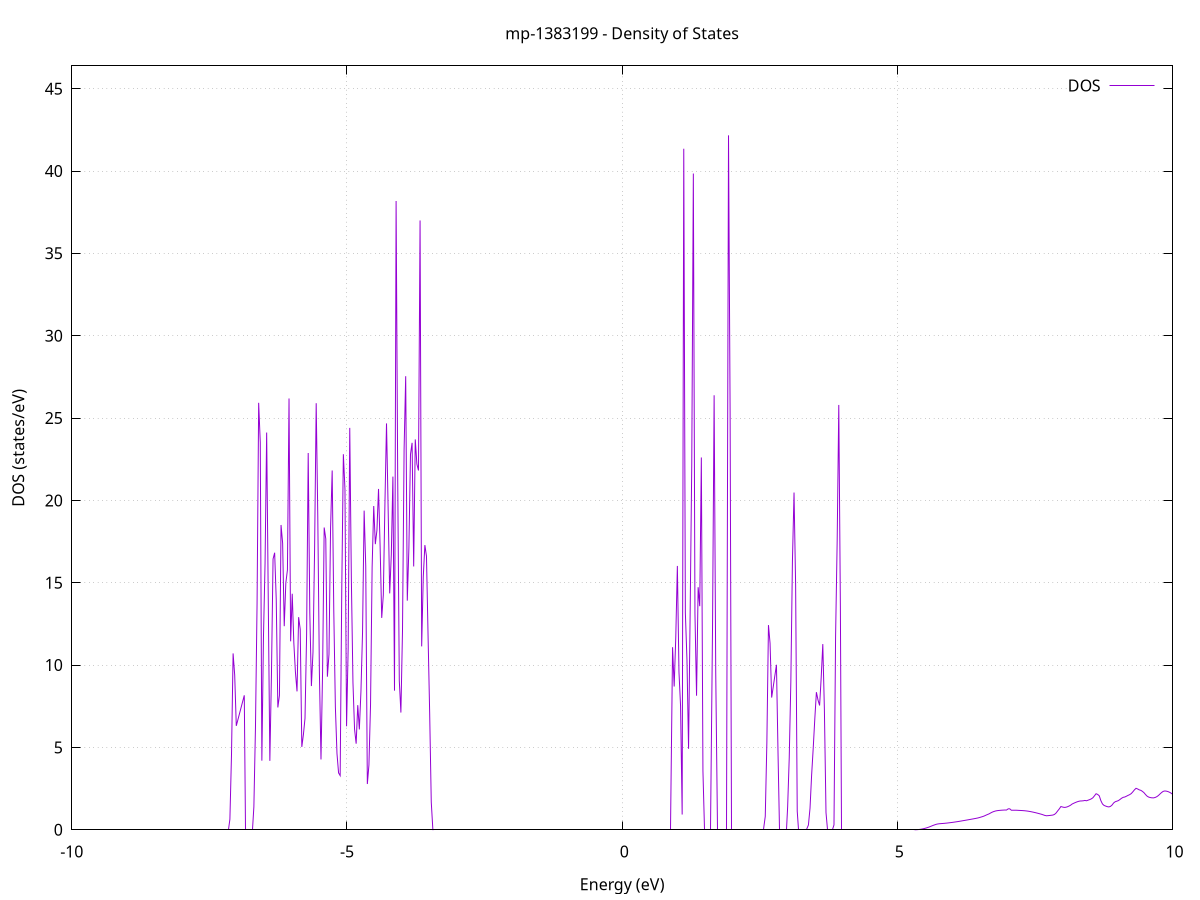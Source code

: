 set title 'mp-1383199 - Density of States'
set xlabel 'Energy (eV)'
set ylabel 'DOS (states/eV)'
set grid
set xrange [-10:10]
set yrange [0:46.384]
set xzeroaxis lt -1
set terminal png size 800,600
set output 'mp-1383199_dos_gnuplot.png'
plot '-' using 1:2 with lines title 'DOS'
-38.081600 0.000000
-38.052500 0.000000
-38.023500 0.000000
-37.994500 0.000000
-37.965400 0.000000
-37.936400 0.000000
-37.907300 0.000000
-37.878300 0.000000
-37.849300 0.000000
-37.820200 0.000000
-37.791200 0.000000
-37.762100 0.000000
-37.733100 0.000000
-37.704100 0.000000
-37.675000 0.000000
-37.646000 0.000000
-37.617000 0.000000
-37.587900 0.000000
-37.558900 0.000000
-37.529800 0.000000
-37.500800 0.000000
-37.471800 0.000000
-37.442700 0.000000
-37.413700 0.000000
-37.384700 0.000000
-37.355600 0.000000
-37.326600 0.000000
-37.297500 0.000000
-37.268500 0.000000
-37.239500 0.000000
-37.210400 0.000000
-37.181400 0.000000
-37.152400 0.000000
-37.123300 0.000000
-37.094300 0.000000
-37.065200 0.000000
-37.036200 0.000000
-37.007200 0.000000
-36.978100 0.000000
-36.949100 0.000000
-36.920000 0.000000
-36.891000 0.000000
-36.862000 0.000000
-36.832900 0.000000
-36.803900 0.000000
-36.774900 0.000000
-36.745800 0.000000
-36.716800 0.000000
-36.687700 0.000000
-36.658700 0.000000
-36.629700 0.000000
-36.600600 0.000000
-36.571600 0.000000
-36.542600 0.000000
-36.513500 0.000000
-36.484500 0.000000
-36.455400 0.000000
-36.426400 0.000000
-36.397400 0.000000
-36.368300 0.000000
-36.339300 0.000000
-36.310300 0.000000
-36.281200 0.000000
-36.252200 0.000000
-36.223100 0.000000
-36.194100 0.000000
-36.165100 0.000000
-36.136000 0.000000
-36.107000 0.000000
-36.078000 0.000000
-36.048900 0.000000
-36.019900 0.000000
-35.990800 0.000000
-35.961800 0.000000
-35.932800 0.000000
-35.903700 0.000000
-35.874700 0.000000
-35.845600 0.000000
-35.816600 0.000000
-35.787600 0.000000
-35.758500 0.000000
-35.729500 0.000000
-35.700500 0.000000
-35.671400 0.000000
-35.642400 0.000000
-35.613300 0.000000
-35.584300 0.000000
-35.555300 0.000000
-35.526200 0.000000
-35.497200 0.000000
-35.468200 0.000000
-35.439100 257.489600
-35.410100 0.000000
-35.381000 0.000000
-35.352000 17.850600
-35.323000 72.014300
-35.293900 0.000000
-35.264900 31.323200
-35.235900 0.000000
-35.206800 0.000000
-35.177800 0.000000
-35.148700 0.000000
-35.119700 0.000000
-35.090700 0.000000
-35.061600 0.000000
-35.032600 0.000000
-35.003500 0.000000
-34.974500 0.000000
-34.945500 0.000000
-34.916400 0.000000
-34.887400 0.000000
-34.858400 0.000000
-34.829300 0.000000
-34.800300 0.000000
-34.771200 0.000000
-34.742200 0.000000
-34.713200 0.000000
-34.684100 0.000000
-34.655100 0.000000
-34.626100 0.000000
-34.597000 0.000000
-34.568000 0.000000
-34.538900 0.000000
-34.509900 0.000000
-34.480900 0.000000
-34.451800 0.000000
-34.422800 0.000000
-34.393800 0.000000
-34.364700 0.000000
-34.335700 0.000000
-34.306600 0.000000
-34.277600 0.000000
-34.248600 0.000000
-34.219500 0.000000
-34.190500 0.000000
-34.161400 0.000000
-34.132400 0.000000
-34.103400 0.000000
-34.074300 0.000000
-34.045300 0.000000
-34.016300 0.000000
-33.987200 0.000000
-33.958200 0.000000
-33.929100 0.000000
-33.900100 0.000000
-33.871100 0.000000
-33.842000 0.000000
-33.813000 0.000000
-33.784000 0.000000
-33.754900 0.000000
-33.725900 0.000000
-33.696800 0.000000
-33.667800 0.000000
-33.638800 0.000000
-33.609700 0.000000
-33.580700 0.000000
-33.551700 0.000000
-33.522600 0.000000
-33.493600 0.000000
-33.464500 0.000000
-33.435500 0.000000
-33.406500 0.000000
-33.377400 0.000000
-33.348400 0.000000
-33.319400 0.000000
-33.290300 0.000000
-33.261300 0.000000
-33.232200 0.000000
-33.203200 0.000000
-33.174200 0.000000
-33.145100 0.000000
-33.116100 0.000000
-33.087000 0.000000
-33.058000 0.000000
-33.029000 0.000000
-32.999900 0.000000
-32.970900 0.000000
-32.941900 0.000000
-32.912800 0.000000
-32.883800 0.000000
-32.854700 0.000000
-32.825700 0.000000
-32.796700 0.000000
-32.767600 0.000000
-32.738600 0.000000
-32.709600 0.000000
-32.680500 0.000000
-32.651500 0.000000
-32.622400 0.000000
-32.593400 0.000000
-32.564400 0.000000
-32.535300 0.000000
-32.506300 0.000000
-32.477300 0.000000
-32.448200 0.000000
-32.419200 0.000000
-32.390100 0.000000
-32.361100 0.000000
-32.332100 0.000000
-32.303000 0.000000
-32.274000 0.000000
-32.244900 0.000000
-32.215900 0.000000
-32.186900 0.000000
-32.157800 0.000000
-32.128800 0.000000
-32.099800 0.000000
-32.070700 0.000000
-32.041700 0.000000
-32.012600 0.000000
-31.983600 0.000000
-31.954600 0.000000
-31.925500 0.000000
-31.896500 0.000000
-31.867500 0.000000
-31.838400 0.000000
-31.809400 0.000000
-31.780300 0.000000
-31.751300 0.000000
-31.722300 0.000000
-31.693200 0.000000
-31.664200 0.000000
-31.635200 0.000000
-31.606100 0.000000
-31.577100 0.000000
-31.548000 0.000000
-31.519000 0.000000
-31.490000 0.000000
-31.460900 0.000000
-31.431900 0.000000
-31.402800 0.000000
-31.373800 0.000000
-31.344800 0.000000
-31.315700 0.000000
-31.286700 0.000000
-31.257700 0.000000
-31.228600 0.000000
-31.199600 0.000000
-31.170500 0.000000
-31.141500 0.000000
-31.112500 0.000000
-31.083400 0.000000
-31.054400 0.000000
-31.025400 0.000000
-30.996300 0.000000
-30.967300 0.000000
-30.938200 0.000000
-30.909200 0.000000
-30.880200 0.000000
-30.851100 0.000000
-30.822100 0.000000
-30.793100 0.000000
-30.764000 0.000000
-30.735000 0.000000
-30.705900 0.000000
-30.676900 0.000000
-30.647900 0.000000
-30.618800 0.000000
-30.589800 0.000000
-30.560800 0.000000
-30.531700 0.000000
-30.502700 0.000000
-30.473600 0.000000
-30.444600 0.000000
-30.415600 0.000000
-30.386500 0.000000
-30.357500 0.000000
-30.328400 0.000000
-30.299400 0.000000
-30.270400 0.000000
-30.241300 0.000000
-30.212300 0.000000
-30.183300 0.000000
-30.154200 0.000000
-30.125200 0.000000
-30.096100 0.000000
-30.067100 0.000000
-30.038100 0.000000
-30.009000 0.000000
-29.980000 0.000000
-29.951000 0.000000
-29.921900 0.000000
-29.892900 0.000000
-29.863800 0.000000
-29.834800 0.000000
-29.805800 0.000000
-29.776700 0.000000
-29.747700 0.000000
-29.718700 0.000000
-29.689600 0.000000
-29.660600 0.000000
-29.631500 0.000000
-29.602500 0.000000
-29.573500 0.000000
-29.544400 0.000000
-29.515400 0.000000
-29.486300 0.000000
-29.457300 0.000000
-29.428300 0.000000
-29.399200 0.000000
-29.370200 0.000000
-29.341200 0.000000
-29.312100 0.000000
-29.283100 0.000000
-29.254000 0.000000
-29.225000 0.000000
-29.196000 0.000000
-29.166900 0.000000
-29.137900 0.000000
-29.108900 0.000000
-29.079800 0.000000
-29.050800 0.000000
-29.021700 0.000000
-28.992700 0.000000
-28.963700 0.000000
-28.934600 0.000000
-28.905600 0.000000
-28.876600 0.000000
-28.847500 0.000000
-28.818500 0.000000
-28.789400 0.000000
-28.760400 0.000000
-28.731400 0.000000
-28.702300 0.000000
-28.673300 0.000000
-28.644200 0.000000
-28.615200 0.000000
-28.586200 0.000000
-28.557100 0.000000
-28.528100 0.000000
-28.499100 0.000000
-28.470000 0.000000
-28.441000 0.000000
-28.411900 0.000000
-28.382900 0.000000
-28.353900 0.000000
-28.324800 0.000000
-28.295800 0.000000
-28.266800 0.000000
-28.237700 0.000000
-28.208700 0.000000
-28.179600 0.000000
-28.150600 0.000000
-28.121600 0.000000
-28.092500 0.000000
-28.063500 0.000000
-28.034500 0.000000
-28.005400 0.000000
-27.976400 0.000000
-27.947300 0.000000
-27.918300 0.000000
-27.889300 0.000000
-27.860200 0.000000
-27.831200 0.000000
-27.802200 0.000000
-27.773100 0.000000
-27.744100 0.000000
-27.715000 0.000000
-27.686000 0.000000
-27.657000 0.000000
-27.627900 0.000000
-27.598900 0.000000
-27.569800 0.000000
-27.540800 0.000000
-27.511800 0.000000
-27.482700 0.000000
-27.453700 0.000000
-27.424700 0.000000
-27.395600 0.000000
-27.366600 0.000000
-27.337500 0.000000
-27.308500 0.000000
-27.279500 0.000000
-27.250400 0.000000
-27.221400 0.000000
-27.192400 0.000000
-27.163300 0.000000
-27.134300 0.000000
-27.105200 0.000000
-27.076200 0.000000
-27.047200 0.000000
-27.018100 0.000000
-26.989100 0.000000
-26.960100 0.000000
-26.931000 0.000000
-26.902000 0.000000
-26.872900 0.000000
-26.843900 0.000000
-26.814900 0.000000
-26.785800 0.000000
-26.756800 0.000000
-26.727700 0.000000
-26.698700 0.000000
-26.669700 0.000000
-26.640600 0.000000
-26.611600 0.000000
-26.582600 0.000000
-26.553500 0.000000
-26.524500 0.000000
-26.495400 0.000000
-26.466400 0.000000
-26.437400 0.000000
-26.408300 0.000000
-26.379300 0.000000
-26.350300 0.000000
-26.321200 0.000000
-26.292200 0.000000
-26.263100 0.000000
-26.234100 0.000000
-26.205100 0.000000
-26.176000 0.000000
-26.147000 0.000000
-26.118000 0.000000
-26.088900 0.000000
-26.059900 0.000000
-26.030800 0.000000
-26.001800 0.000000
-25.972800 0.000000
-25.943700 0.000000
-25.914700 0.000000
-25.885600 0.000000
-25.856600 0.000000
-25.827600 0.000000
-25.798500 0.000000
-25.769500 0.000000
-25.740500 0.000000
-25.711400 0.000000
-25.682400 0.000000
-25.653300 0.000000
-25.624300 0.000000
-25.595300 0.000000
-25.566200 0.000000
-25.537200 0.000000
-25.508200 0.000000
-25.479100 0.000000
-25.450100 0.000000
-25.421000 0.000000
-25.392000 0.000000
-25.363000 0.000000
-25.333900 0.000000
-25.304900 0.000000
-25.275900 0.000000
-25.246800 0.000000
-25.217800 0.000000
-25.188700 0.000000
-25.159700 0.000000
-25.130700 0.000000
-25.101600 0.000000
-25.072600 0.000000
-25.043600 0.000000
-25.014500 0.000000
-24.985500 0.000000
-24.956400 0.000000
-24.927400 0.000000
-24.898400 0.000000
-24.869300 0.000000
-24.840300 0.000000
-24.811200 0.000000
-24.782200 0.000000
-24.753200 0.000000
-24.724100 0.000000
-24.695100 0.000000
-24.666100 0.000000
-24.637000 0.000000
-24.608000 0.000000
-24.578900 0.000000
-24.549900 0.000000
-24.520900 0.000000
-24.491800 0.000000
-24.462800 0.000000
-24.433800 0.000000
-24.404700 0.000000
-24.375700 0.000000
-24.346600 0.000000
-24.317600 0.000000
-24.288600 0.000000
-24.259500 0.000000
-24.230500 0.000000
-24.201500 0.000000
-24.172400 0.000000
-24.143400 0.000000
-24.114300 0.000000
-24.085300 1.494000
-24.056300 6.192500
-24.027200 8.562900
-23.998200 8.444600
-23.969100 15.550000
-23.940100 17.748400
-23.911100 11.645600
-23.882000 3.512000
-23.853000 0.000000
-23.824000 0.000000
-23.794900 0.052200
-23.765900 7.291300
-23.736800 10.562600
-23.707800 15.712600
-23.678800 14.101800
-23.649700 11.039400
-23.620700 11.385000
-23.591700 0.000000
-23.562600 0.000000
-23.533600 0.000000
-23.504500 8.602400
-23.475500 35.213200
-23.446500 0.033600
-23.417400 0.000000
-23.388400 72.407300
-23.359400 0.000000
-23.330300 0.000000
-23.301300 0.000000
-23.272200 0.000000
-23.243200 0.000000
-23.214200 0.000000
-23.185100 23.927200
-23.156100 23.055500
-23.127000 19.198200
-23.098000 3.127600
-23.069000 15.091400
-23.039900 38.363700
-23.010900 14.057700
-22.981900 4.998400
-22.952800 17.502400
-22.923800 27.303600
-22.894700 19.038800
-22.865700 0.000000
-22.836700 5.577400
-22.807600 39.693500
-22.778600 35.548200
-22.749600 0.000000
-22.720500 0.000000
-22.691500 0.000000
-22.662400 0.000000
-22.633400 0.000000
-22.604400 0.000000
-22.575300 0.000000
-22.546300 0.000000
-22.517300 0.000000
-22.488200 0.000000
-22.459200 0.000000
-22.430100 0.000000
-22.401100 0.000000
-22.372100 0.000000
-22.343000 0.000000
-22.314000 0.000000
-22.285000 0.000000
-22.255900 0.000000
-22.226900 0.000000
-22.197800 0.000000
-22.168800 0.000000
-22.139800 0.000000
-22.110700 0.000000
-22.081700 0.000000
-22.052600 0.000000
-22.023600 0.000000
-21.994600 0.000000
-21.965500 0.000000
-21.936500 0.000000
-21.907500 0.000000
-21.878400 0.000000
-21.849400 0.000000
-21.820300 0.000000
-21.791300 0.000000
-21.762300 0.000000
-21.733200 0.000000
-21.704200 0.000000
-21.675200 0.000000
-21.646100 0.000000
-21.617100 0.000000
-21.588000 0.000000
-21.559000 0.000000
-21.530000 0.000000
-21.500900 0.000000
-21.471900 0.000000
-21.442900 0.000000
-21.413800 0.000000
-21.384800 0.000000
-21.355700 0.000000
-21.326700 0.000000
-21.297700 0.000000
-21.268600 0.000000
-21.239600 0.000000
-21.210500 0.000000
-21.181500 0.000000
-21.152500 0.000000
-21.123400 0.000000
-21.094400 0.000000
-21.065400 0.000000
-21.036300 0.000000
-21.007300 0.000000
-20.978200 0.000000
-20.949200 0.000000
-20.920200 0.000000
-20.891100 0.000000
-20.862100 0.000000
-20.833100 0.000000
-20.804000 0.000000
-20.775000 0.000000
-20.745900 0.000000
-20.716900 0.000000
-20.687900 0.000000
-20.658800 0.000000
-20.629800 0.000000
-20.600800 0.000000
-20.571700 0.000000
-20.542700 0.000000
-20.513600 0.000000
-20.484600 0.000000
-20.455600 0.000000
-20.426500 0.000000
-20.397500 0.000000
-20.368400 0.000000
-20.339400 0.000000
-20.310400 0.000000
-20.281300 0.000000
-20.252300 0.000000
-20.223300 0.000000
-20.194200 0.000000
-20.165200 0.000000
-20.136100 0.000000
-20.107100 0.000000
-20.078100 0.000000
-20.049000 0.000000
-20.020000 0.000000
-19.991000 0.000000
-19.961900 0.000000
-19.932900 0.000000
-19.903800 0.000000
-19.874800 0.000000
-19.845800 0.000000
-19.816700 0.000000
-19.787700 0.000000
-19.758700 0.000000
-19.729600 0.000000
-19.700600 0.000000
-19.671500 0.000000
-19.642500 0.000000
-19.613500 0.000000
-19.584400 0.000000
-19.555400 0.000000
-19.526400 0.000000
-19.497300 0.000000
-19.468300 0.000000
-19.439200 0.000000
-19.410200 0.000000
-19.381200 0.000000
-19.352100 0.000000
-19.323100 0.000000
-19.294000 0.000000
-19.265000 0.000000
-19.236000 0.000000
-19.206900 0.000000
-19.177900 0.000000
-19.148900 0.000000
-19.119800 0.000000
-19.090800 0.000000
-19.061700 0.000000
-19.032700 0.000000
-19.003700 0.000000
-18.974600 0.000000
-18.945600 0.000000
-18.916600 0.000000
-18.887500 0.000000
-18.858500 0.000000
-18.829400 0.000000
-18.800400 0.000000
-18.771400 0.000000
-18.742300 0.000000
-18.713300 0.000000
-18.684300 0.000000
-18.655200 0.000000
-18.626200 0.000000
-18.597100 0.000000
-18.568100 0.000000
-18.539100 0.000000
-18.510000 0.000000
-18.481000 0.000000
-18.451900 0.000000
-18.422900 0.000000
-18.393900 0.000000
-18.364800 0.000000
-18.335800 0.000000
-18.306800 0.000000
-18.277700 0.000000
-18.248700 0.000000
-18.219600 0.000000
-18.190600 0.000000
-18.161600 0.000000
-18.132500 0.000000
-18.103500 0.000000
-18.074500 0.000000
-18.045400 0.000000
-18.016400 0.000000
-17.987300 0.000000
-17.958300 0.000000
-17.929300 0.000000
-17.900200 0.000000
-17.871200 0.000000
-17.842200 0.000000
-17.813100 0.000000
-17.784100 0.000000
-17.755000 0.000000
-17.726000 0.000000
-17.697000 0.000000
-17.667900 0.000000
-17.638900 0.000000
-17.609800 0.000000
-17.580800 0.000000
-17.551800 0.000000
-17.522700 0.000000
-17.493700 0.000000
-17.464700 0.000000
-17.435600 0.000000
-17.406600 0.000000
-17.377500 0.000000
-17.348500 0.000000
-17.319500 0.000000
-17.290400 0.000000
-17.261400 0.000000
-17.232400 0.000000
-17.203300 0.000000
-17.174300 0.000000
-17.145200 0.000000
-17.116200 0.000000
-17.087200 0.000000
-17.058100 0.000000
-17.029100 0.000000
-17.000100 0.000000
-16.971000 0.000000
-16.942000 0.000000
-16.912900 0.000000
-16.883900 0.000000
-16.854900 0.000000
-16.825800 0.000000
-16.796800 0.000000
-16.767800 0.000000
-16.738700 0.000000
-16.709700 0.000000
-16.680600 0.000000
-16.651600 0.000000
-16.622600 0.000000
-16.593500 0.000000
-16.564500 0.000000
-16.535400 0.000000
-16.506400 0.000000
-16.477400 0.000000
-16.448300 0.000000
-16.419300 0.000000
-16.390300 0.000000
-16.361200 0.000000
-16.332200 0.000000
-16.303100 0.000000
-16.274100 0.000000
-16.245100 0.000000
-16.216000 0.000000
-16.187000 0.000000
-16.158000 0.000000
-16.128900 0.000000
-16.099900 0.000000
-16.070800 0.000000
-16.041800 0.000000
-16.012800 0.000000
-15.983700 0.000000
-15.954700 0.000000
-15.925700 0.000000
-15.896600 0.000000
-15.867600 0.000000
-15.838500 0.000000
-15.809500 0.000000
-15.780500 0.000000
-15.751400 0.000000
-15.722400 0.000000
-15.693300 0.000000
-15.664300 0.000000
-15.635300 0.000000
-15.606200 0.000000
-15.577200 0.000000
-15.548200 0.000000
-15.519100 0.000000
-15.490100 0.000000
-15.461000 0.000000
-15.432000 0.000000
-15.403000 0.000000
-15.373900 0.000000
-15.344900 0.000000
-15.315900 0.000000
-15.286800 0.000000
-15.257800 0.000000
-15.228700 0.000000
-15.199700 0.000000
-15.170700 0.000000
-15.141600 0.000000
-15.112600 0.000000
-15.083600 0.000000
-15.054500 0.000000
-15.025500 0.000000
-14.996400 0.000000
-14.967400 0.000000
-14.938400 0.000000
-14.909300 0.000000
-14.880300 0.000000
-14.851200 0.000000
-14.822200 0.000000
-14.793200 0.000000
-14.764100 0.000000
-14.735100 0.000000
-14.706100 0.000000
-14.677000 0.000000
-14.648000 0.000000
-14.618900 0.000000
-14.589900 0.000000
-14.560900 0.000000
-14.531800 0.000000
-14.502800 0.000000
-14.473800 0.000000
-14.444700 0.000000
-14.415700 0.000000
-14.386600 0.000000
-14.357600 0.000000
-14.328600 0.000000
-14.299500 0.000000
-14.270500 0.000000
-14.241500 0.000000
-14.212400 0.000000
-14.183400 0.000000
-14.154300 0.000000
-14.125300 0.000000
-14.096300 0.000000
-14.067200 0.000000
-14.038200 0.000000
-14.009200 0.000000
-13.980100 0.000000
-13.951100 0.000000
-13.922000 0.000000
-13.893000 0.000000
-13.864000 0.000000
-13.834900 0.000000
-13.805900 0.000000
-13.776800 0.000000
-13.747800 0.000000
-13.718800 0.000000
-13.689700 0.000000
-13.660700 0.000000
-13.631700 0.000000
-13.602600 0.000000
-13.573600 0.000000
-13.544500 0.000000
-13.515500 0.000000
-13.486500 0.000000
-13.457400 0.000000
-13.428400 0.000000
-13.399400 0.000000
-13.370300 0.000000
-13.341300 0.000000
-13.312200 0.000000
-13.283200 0.000000
-13.254200 0.000000
-13.225100 0.000000
-13.196100 0.000000
-13.167100 0.000000
-13.138000 0.000000
-13.109000 0.000000
-13.079900 0.000000
-13.050900 0.000000
-13.021900 0.000000
-12.992800 0.000000
-12.963800 0.000000
-12.934700 0.000000
-12.905700 0.000000
-12.876700 0.000000
-12.847600 0.000000
-12.818600 0.000000
-12.789600 0.000000
-12.760500 0.000000
-12.731500 0.000000
-12.702400 0.000000
-12.673400 0.000000
-12.644400 0.000000
-12.615300 0.000000
-12.586300 0.000000
-12.557300 0.000000
-12.528200 0.000000
-12.499200 0.000000
-12.470100 0.000000
-12.441100 0.000000
-12.412100 0.000000
-12.383000 0.000000
-12.354000 0.000000
-12.325000 0.000000
-12.295900 0.000000
-12.266900 0.000000
-12.237800 0.000000
-12.208800 0.000000
-12.179800 0.000000
-12.150700 0.000000
-12.121700 0.000000
-12.092600 0.000000
-12.063600 0.000000
-12.034600 0.000000
-12.005500 0.000000
-11.976500 0.000000
-11.947500 0.000000
-11.918400 0.000000
-11.889400 0.000000
-11.860300 0.000000
-11.831300 0.000000
-11.802300 0.000000
-11.773200 0.000000
-11.744200 0.000000
-11.715200 0.000000
-11.686100 0.000000
-11.657100 0.000000
-11.628000 0.000000
-11.599000 0.000000
-11.570000 0.000000
-11.540900 0.000000
-11.511900 0.000000
-11.482900 0.000000
-11.453800 0.000000
-11.424800 0.000000
-11.395700 0.000000
-11.366700 0.000000
-11.337700 0.000000
-11.308600 0.000000
-11.279600 0.000000
-11.250600 0.000000
-11.221500 0.000000
-11.192500 0.000000
-11.163400 0.000000
-11.134400 0.000000
-11.105400 0.000000
-11.076300 0.000000
-11.047300 0.000000
-11.018200 0.000000
-10.989200 0.000000
-10.960200 0.000000
-10.931100 0.000000
-10.902100 0.000000
-10.873100 0.000000
-10.844000 0.000000
-10.815000 0.000000
-10.785900 0.000000
-10.756900 0.000000
-10.727900 0.000000
-10.698800 0.000000
-10.669800 0.000000
-10.640800 0.000000
-10.611700 0.000000
-10.582700 0.000000
-10.553600 0.000000
-10.524600 0.000000
-10.495600 0.000000
-10.466500 0.000000
-10.437500 0.000000
-10.408500 0.000000
-10.379400 0.000000
-10.350400 0.000000
-10.321300 0.000000
-10.292300 0.000000
-10.263300 0.000000
-10.234200 0.000000
-10.205200 0.000000
-10.176100 0.000000
-10.147100 0.000000
-10.118100 0.000000
-10.089000 0.000000
-10.060000 0.000000
-10.031000 0.000000
-10.001900 0.000000
-9.972900 0.000000
-9.943800 0.000000
-9.914800 0.000000
-9.885800 0.000000
-9.856700 0.000000
-9.827700 0.000000
-9.798700 0.000000
-9.769600 0.000000
-9.740600 0.000000
-9.711500 0.000000
-9.682500 0.000000
-9.653500 0.000000
-9.624400 0.000000
-9.595400 0.000000
-9.566400 0.000000
-9.537300 0.000000
-9.508300 0.000000
-9.479200 0.000000
-9.450200 0.000000
-9.421200 0.000000
-9.392100 0.000000
-9.363100 0.000000
-9.334000 0.000000
-9.305000 0.000000
-9.276000 0.000000
-9.246900 0.000000
-9.217900 0.000000
-9.188900 0.000000
-9.159800 0.000000
-9.130800 0.000000
-9.101700 0.000000
-9.072700 0.000000
-9.043700 0.000000
-9.014600 0.000000
-8.985600 0.000000
-8.956600 0.000000
-8.927500 0.000000
-8.898500 0.000000
-8.869400 0.000000
-8.840400 0.000000
-8.811400 0.000000
-8.782300 0.000000
-8.753300 0.000000
-8.724300 0.000000
-8.695200 0.000000
-8.666200 0.000000
-8.637100 0.000000
-8.608100 0.000000
-8.579100 0.000000
-8.550000 0.000000
-8.521000 0.000000
-8.492000 0.000000
-8.462900 0.000000
-8.433900 0.000000
-8.404800 0.000000
-8.375800 0.000000
-8.346800 0.000000
-8.317700 0.000000
-8.288700 0.000000
-8.259600 0.000000
-8.230600 0.000000
-8.201600 0.000000
-8.172500 0.000000
-8.143500 0.000000
-8.114500 0.000000
-8.085400 0.000000
-8.056400 0.000000
-8.027300 0.000000
-7.998300 0.000000
-7.969300 0.000000
-7.940200 0.000000
-7.911200 0.000000
-7.882200 0.000000
-7.853100 0.000000
-7.824100 0.000000
-7.795000 0.000000
-7.766000 0.000000
-7.737000 0.000000
-7.707900 0.000000
-7.678900 0.000000
-7.649900 0.000000
-7.620800 0.000000
-7.591800 0.000000
-7.562700 0.000000
-7.533700 0.000000
-7.504700 0.000000
-7.475600 0.000000
-7.446600 0.000000
-7.417500 0.000000
-7.388500 0.000000
-7.359500 0.000000
-7.330400 0.000000
-7.301400 0.000000
-7.272400 0.000000
-7.243300 0.000000
-7.214300 0.000000
-7.185200 0.000000
-7.156200 0.000000
-7.127200 0.640200
-7.098100 4.553500
-7.069100 10.709500
-7.040100 9.396300
-7.011000 6.310000
-6.982000 6.680300
-6.952900 7.050900
-6.923900 7.421700
-6.894900 7.792700
-6.865800 8.163900
-6.836800 0.000000
-6.807800 0.000000
-6.778700 0.000000
-6.749700 0.000000
-6.720600 0.000000
-6.691600 1.393700
-6.662600 6.217800
-6.633500 13.746000
-6.604500 25.925800
-6.575400 23.526800
-6.546400 4.197300
-6.517400 11.692700
-6.488300 16.183000
-6.459300 24.119200
-6.430300 14.022400
-6.401200 4.183800
-6.372200 9.418700
-6.343100 16.440300
-6.314100 16.822400
-6.285100 13.982800
-6.256000 7.427400
-6.227000 8.157100
-6.198000 18.506500
-6.168900 17.397600
-6.139900 12.362000
-6.110800 14.992100
-6.081800 15.775200
-6.052800 26.188200
-6.023700 11.441800
-5.994700 14.331700
-5.965700 11.352500
-5.936600 9.574200
-5.907600 8.402000
-5.878500 12.910400
-5.849500 12.178900
-5.820500 5.031800
-5.791400 5.782000
-5.762400 6.767000
-5.733400 11.859000
-5.704300 22.875800
-5.675300 13.190000
-5.646200 8.728000
-5.617200 10.800500
-5.588200 17.018600
-5.559100 25.900800
-5.530100 18.991600
-5.501000 9.558600
-5.472000 4.269800
-5.443000 9.647800
-5.413900 18.353600
-5.384900 17.660100
-5.355900 9.295000
-5.326800 10.647800
-5.297800 18.357900
-5.268700 21.814900
-5.239700 13.317000
-5.210700 7.460300
-5.181600 4.635900
-5.152600 3.453100
-5.123600 3.287900
-5.094500 14.612100
-5.065500 22.804300
-5.036400 20.664000
-5.007400 6.286700
-4.978400 10.993900
-4.949300 24.402200
-4.920300 15.215300
-4.891300 8.952500
-4.862200 6.108300
-4.833200 5.228000
-4.804100 7.567700
-4.775100 6.093700
-4.746100 8.395800
-4.717000 11.992500
-4.688000 19.380300
-4.658900 16.014000
-4.629900 2.779300
-4.600900 3.932600
-4.571800 7.587500
-4.542800 15.948500
-4.513800 19.657200
-4.484700 17.344200
-4.455700 18.178300
-4.426600 20.696000
-4.397600 17.196600
-4.368600 12.863500
-4.339500 14.258100
-4.310500 19.747800
-4.281500 24.675200
-4.252400 19.578100
-4.223400 14.354300
-4.194300 16.700200
-4.165300 21.445800
-4.136300 8.448600
-4.107200 38.179500
-4.078200 21.364300
-4.049200 9.053700
-4.020100 7.117900
-3.991100 12.058700
-3.962000 23.088300
-3.933000 27.539600
-3.904000 13.912900
-3.874900 17.106900
-3.845900 22.797000
-3.816800 23.495700
-3.787800 15.987500
-3.758800 23.702600
-3.729700 22.205000
-3.700700 21.816900
-3.671700 36.997700
-3.642600 11.135100
-3.613600 15.356200
-3.584500 17.286000
-3.555500 16.618000
-3.526500 11.795600
-3.497400 7.114900
-3.468400 1.681600
-3.439400 0.007600
-3.410300 0.000000
-3.381300 0.000000
-3.352200 0.000000
-3.323200 0.000000
-3.294200 0.000000
-3.265100 0.000000
-3.236100 0.000000
-3.207100 0.000000
-3.178000 0.000000
-3.149000 0.000000
-3.119900 0.000000
-3.090900 0.000000
-3.061900 0.000000
-3.032800 0.000000
-3.003800 0.000000
-2.974800 0.000000
-2.945700 0.000000
-2.916700 0.000000
-2.887600 0.000000
-2.858600 0.000000
-2.829600 0.000000
-2.800500 0.000000
-2.771500 0.000000
-2.742400 0.000000
-2.713400 0.000000
-2.684400 0.000000
-2.655300 0.000000
-2.626300 0.000000
-2.597300 0.000000
-2.568200 0.000000
-2.539200 0.000000
-2.510100 0.000000
-2.481100 0.000000
-2.452100 0.000000
-2.423000 0.000000
-2.394000 0.000000
-2.365000 0.000000
-2.335900 0.000000
-2.306900 0.000000
-2.277800 0.000000
-2.248800 0.000000
-2.219800 0.000000
-2.190700 0.000000
-2.161700 0.000000
-2.132700 0.000000
-2.103600 0.000000
-2.074600 0.000000
-2.045500 0.000000
-2.016500 0.000000
-1.987500 0.000000
-1.958400 0.000000
-1.929400 0.000000
-1.900300 0.000000
-1.871300 0.000000
-1.842300 0.000000
-1.813200 0.000000
-1.784200 0.000000
-1.755200 0.000000
-1.726100 0.000000
-1.697100 0.000000
-1.668000 0.000000
-1.639000 0.000000
-1.610000 0.000000
-1.580900 0.000000
-1.551900 0.000000
-1.522900 0.000000
-1.493800 0.000000
-1.464800 0.000000
-1.435700 0.000000
-1.406700 0.000000
-1.377700 0.000000
-1.348600 0.000000
-1.319600 0.000000
-1.290600 0.000000
-1.261500 0.000000
-1.232500 0.000000
-1.203400 0.000000
-1.174400 0.000000
-1.145400 0.000000
-1.116300 0.000000
-1.087300 0.000000
-1.058200 0.000000
-1.029200 0.000000
-1.000200 0.000000
-0.971100 0.000000
-0.942100 0.000000
-0.913100 0.000000
-0.884000 0.000000
-0.855000 0.000000
-0.825900 0.000000
-0.796900 0.000000
-0.767900 0.000000
-0.738800 0.000000
-0.709800 0.000000
-0.680800 0.000000
-0.651700 0.000000
-0.622700 0.000000
-0.593600 0.000000
-0.564600 0.000000
-0.535600 0.000000
-0.506500 0.000000
-0.477500 0.000000
-0.448500 0.000000
-0.419400 0.000000
-0.390400 0.000000
-0.361300 0.000000
-0.332300 0.000000
-0.303300 0.000000
-0.274200 0.000000
-0.245200 0.000000
-0.216200 0.000000
-0.187100 0.000000
-0.158100 0.000000
-0.129000 0.000000
-0.100000 0.000000
-0.071000 0.000000
-0.041900 0.000000
-0.012900 0.000000
0.016200 0.000000
0.045200 0.000000
0.074200 0.000000
0.103300 0.000000
0.132300 0.000000
0.161300 0.000000
0.190400 0.000000
0.219400 0.000000
0.248500 0.000000
0.277500 0.000000
0.306500 0.000000
0.335600 0.000000
0.364600 0.000000
0.393600 0.000000
0.422700 0.000000
0.451700 0.000000
0.480800 0.000000
0.509800 0.000000
0.538800 0.000000
0.567900 0.000000
0.596900 0.000000
0.625900 0.000000
0.655000 0.000000
0.684000 0.000000
0.713100 0.000000
0.742100 0.000000
0.771100 0.000000
0.800200 0.000000
0.829200 0.000000
0.858300 0.000000
0.887300 0.000000
0.916300 11.085000
0.945400 8.696800
0.974400 11.690900
1.003400 16.020500
1.032500 9.586200
1.061500 7.524100
1.090600 0.925300
1.119600 41.351500
1.148600 13.177800
1.177700 10.320100
1.206700 4.915800
1.235700 13.156000
1.264800 22.146900
1.293800 39.847500
1.322900 13.141500
1.351900 8.139700
1.380900 14.728500
1.410000 13.576200
1.439000 22.607500
1.468000 3.569300
1.497100 0.000000
1.526100 0.000000
1.555200 0.000000
1.584200 0.000000
1.613200 0.000000
1.642300 12.268200
1.671300 26.381900
1.700400 9.568100
1.729400 0.000000
1.758400 0.000000
1.787500 0.000000
1.816500 0.000000
1.845500 0.000000
1.874600 0.000000
1.903600 0.000000
1.932700 42.167600
1.961700 25.401100
1.990700 0.000000
2.019800 0.000000
2.048800 0.000000
2.077800 0.000000
2.106900 0.000000
2.135900 0.000000
2.165000 0.000000
2.194000 0.000000
2.223000 0.000000
2.252100 0.000000
2.281100 0.000000
2.310100 0.000000
2.339200 0.000000
2.368200 0.000000
2.397300 0.000000
2.426300 0.000000
2.455300 0.000000
2.484400 0.000000
2.513400 0.000000
2.542400 0.000000
2.571500 0.000000
2.600500 0.813300
2.629600 5.299900
2.658600 12.427400
2.687600 11.327100
2.716700 8.027700
2.745700 8.690700
2.774800 9.354200
2.803800 10.018000
2.832800 4.575900
2.861900 0.000000
2.890900 0.000000
2.919900 0.000000
2.949000 0.000000
2.978000 0.000000
3.007100 1.394600
3.036100 4.370400
3.065100 8.947600
3.094200 16.325300
3.123200 20.477400
3.152200 14.837400
3.181300 1.128600
3.210300 0.000000
3.239400 0.000000
3.268400 0.000000
3.297400 0.000000
3.326500 0.000000
3.355500 0.000000
3.384500 0.286800
3.413600 1.303800
3.442600 3.304400
3.471700 4.948900
3.500700 6.736500
3.529700 8.354800
3.558800 7.879500
3.587800 7.548300
3.616900 9.246200
3.645900 11.274200
3.674900 7.296400
3.704000 1.042600
3.733000 0.000000
3.762000 0.000000
3.791100 0.000000
3.820100 0.000000
3.849200 0.295300
3.878200 11.726700
3.907200 17.545600
3.936300 25.797200
3.965300 13.550100
3.994300 0.000000
4.023400 0.000000
4.052400 0.000000
4.081500 0.000000
4.110500 0.000000
4.139500 0.000000
4.168600 0.000000
4.197600 0.000000
4.226600 0.000000
4.255700 0.000000
4.284700 0.000000
4.313800 0.000000
4.342800 0.000000
4.371800 0.000000
4.400900 0.000000
4.429900 0.000000
4.459000 0.000000
4.488000 0.000000
4.517000 0.000000
4.546100 0.000000
4.575100 0.000000
4.604100 0.000000
4.633200 0.000000
4.662200 0.000000
4.691300 0.000000
4.720300 0.000000
4.749300 0.000000
4.778400 0.000000
4.807400 0.000000
4.836400 0.000000
4.865500 0.000000
4.894500 0.000000
4.923600 0.000000
4.952600 0.000000
4.981600 0.000000
5.010700 0.000000
5.039700 0.000000
5.068700 0.000000
5.097800 0.000000
5.126800 0.000000
5.155900 0.000000
5.184900 0.000000
5.213900 0.000000
5.243000 0.000000
5.272000 0.000000
5.301000 0.000000
5.330100 0.001200
5.359100 0.006200
5.388200 0.015000
5.417200 0.027800
5.446200 0.044400
5.475300 0.064900
5.504300 0.089300
5.533400 0.117600
5.562400 0.149700
5.591400 0.185800
5.620500 0.225700
5.649500 0.265200
5.678500 0.299900
5.707600 0.333000
5.736600 0.354400
5.765700 0.366900
5.794700 0.375100
5.823700 0.382300
5.852800 0.390700
5.881800 0.400200
5.910800 0.410900
5.939900 0.422600
5.968900 0.434800
5.998000 0.447500
6.027000 0.461100
6.056000 0.475300
6.085100 0.490400
6.114100 0.506100
6.143100 0.522300
6.172200 0.539100
6.201200 0.556200
6.230300 0.572900
6.259300 0.589800
6.288300 0.606900
6.317400 0.624300
6.346400 0.641900
6.375500 0.659800
6.404500 0.678000
6.433500 0.696700
6.462600 0.716500
6.491600 0.742700
6.520600 0.772200
6.549700 0.801300
6.578700 0.836800
6.607800 0.882400
6.636800 0.924800
6.665800 0.964100
6.694900 1.019200
6.723900 1.069700
6.752900 1.107900
6.782000 1.138500
6.811000 1.158100
6.840100 1.171600
6.869100 1.181100
6.898100 1.188700
6.927200 1.195500
6.956200 1.199200
6.985200 1.200000
7.014300 1.270700
7.043300 1.271900
7.072400 1.185300
7.101400 1.187800
7.130400 1.188300
7.159500 1.186100
7.188500 1.181500
7.217600 1.175900
7.246600 1.170800
7.275600 1.165200
7.304700 1.157700
7.333700 1.147900
7.362700 1.135500
7.391800 1.120600
7.420800 1.103000
7.449900 1.083300
7.478900 1.062200
7.507900 1.039700
7.537000 1.015900
7.566000 0.990200
7.595000 0.963900
7.624100 0.936900
7.653100 0.903300
7.682200 0.869000
7.711200 0.850800
7.740200 0.858800
7.769300 0.870200
7.798300 0.881100
7.827300 0.894900
7.856400 0.934300
7.885400 1.020000
7.914500 1.149200
7.943500 1.270900
7.972500 1.411200
8.001600 1.382500
8.030600 1.358600
8.059600 1.365300
8.088700 1.393300
8.117700 1.436700
8.146800 1.488600
8.175800 1.562600
8.204800 1.609000
8.233900 1.653200
8.262900 1.692300
8.292000 1.724800
8.321000 1.745800
8.350000 1.751100
8.379100 1.760100
8.408100 1.781000
8.437100 1.760700
8.466200 1.797000
8.495200 1.831800
8.524300 1.876300
8.553300 1.942900
8.582300 2.063400
8.611400 2.188900
8.640400 2.145600
8.669400 2.061300
8.698500 1.768700
8.727500 1.567900
8.756600 1.477800
8.785600 1.439500
8.814600 1.405100
8.843700 1.387900
8.872700 1.419600
8.901700 1.501600
8.930800 1.630400
8.959800 1.704000
8.988900 1.736400
9.017900 1.773100
9.046900 1.842600
9.076000 1.917500
9.105000 1.971100
9.134100 1.990700
9.163100 2.037400
9.192100 2.087900
9.221200 2.132600
9.250200 2.197000
9.279200 2.303800
9.308300 2.423900
9.337300 2.518400
9.366400 2.478600
9.395400 2.425100
9.424400 2.394900
9.453500 2.332000
9.482500 2.249600
9.511500 2.133700
9.540600 2.036000
9.569600 1.981200
9.598700 1.954200
9.627700 1.939000
9.656700 1.937000
9.685800 1.963000
9.714800 2.010100
9.743800 2.079300
9.772900 2.174100
9.801900 2.263400
9.831000 2.331900
9.860000 2.356400
9.889000 2.345300
9.918100 2.318700
9.947100 2.276600
9.976200 2.220500
10.005200 2.145600
10.034200 2.120500
10.063300 2.145300
10.092300 2.200100
10.121300 2.273100
10.150400 2.336100
10.179400 2.367900
10.208500 2.358200
10.237500 2.347900
10.266500 2.489500
10.295600 2.485900
10.324600 2.466600
10.353600 2.452900
10.382700 2.449700
10.411700 2.467300
10.440800 2.507200
10.469800 2.627800
10.498800 2.736400
10.527900 2.806200
10.556900 2.840100
10.585900 2.859300
10.615000 2.879900
10.644000 2.918400
10.673100 2.995500
10.702100 3.103500
10.731100 3.260200
10.760200 3.455200
10.789200 3.458300
10.818200 3.547500
10.847300 3.538600
10.876300 3.413600
10.905400 3.246900
10.934400 3.058700
10.963400 2.865800
10.992500 2.701500
11.021500 2.532500
11.050600 2.324800
11.079600 2.365000
11.108600 2.449600
11.137700 2.592900
11.166700 2.781300
11.195700 2.936200
11.224800 3.107700
11.253800 3.321300
11.282900 3.546200
11.311900 3.641400
11.340900 3.659600
11.370000 3.701400
11.399000 3.739800
11.428000 3.691400
11.457100 3.471200
11.486100 3.192700
11.515200 2.971000
11.544200 2.742000
11.573200 2.580500
11.602300 2.551300
11.631300 2.529900
11.660300 2.554700
11.689400 2.713400
11.718400 3.005300
11.747500 3.380600
11.776500 4.008200
11.805500 4.361000
11.834600 4.453400
11.863600 4.064700
11.892700 3.498600
11.921700 3.353800
11.950700 3.265900
11.979800 3.172600
12.008800 3.174600
12.037800 3.232200
12.066900 3.348800
12.095900 3.448400
12.125000 3.549100
12.154000 3.622500
12.183000 3.717300
12.212100 3.874700
12.241100 3.735700
12.270100 3.244300
12.299200 2.965700
12.328200 2.851400
12.357300 2.878500
12.386300 3.035100
12.415300 3.393600
12.444400 3.523000
12.473400 3.881300
12.502400 4.059000
12.531500 3.904100
12.560500 3.664400
12.589600 3.496700
12.618600 3.305700
12.647600 3.159300
12.676700 3.033300
12.705700 2.934600
12.734800 2.958200
12.763800 3.257900
12.792800 3.339600
12.821900 3.533200
12.850900 3.562200
12.879900 3.504900
12.909000 3.506200
12.938000 3.555400
12.967100 3.575100
12.996100 3.577200
13.025100 3.492300
13.054200 3.459200
13.083200 3.541200
13.112200 3.554300
13.141300 3.583000
13.170300 3.439300
13.199400 3.199200
13.228400 3.008100
13.257400 3.266200
13.286500 3.162000
13.315500 2.987400
13.344500 3.006700
13.373600 3.011300
13.402600 3.033100
13.431700 3.102100
13.460700 3.334900
13.489700 3.683600
13.518800 3.794900
13.547800 4.034700
13.576800 4.429600
13.605900 4.199700
13.634900 4.195600
13.664000 4.139300
13.693000 4.103700
13.722000 3.985000
13.751100 3.802400
13.780100 3.603200
13.809200 3.252300
13.838200 3.311800
13.867200 3.445400
13.896300 3.440500
13.925300 3.276800
13.954300 3.740300
13.983400 4.210100
14.012400 4.823100
14.041500 4.563800
14.070500 4.686500
14.099500 4.576100
14.128600 4.968900
14.157600 4.917500
14.186600 4.032700
14.215700 3.303200
14.244700 3.251600
14.273800 3.315400
14.302800 3.539100
14.331800 4.623900
14.360900 3.777800
14.389900 4.046200
14.418900 4.512100
14.448000 4.720800
14.477000 5.189600
14.506100 5.456800
14.535100 4.920600
14.564100 4.509800
14.593200 4.693800
14.622200 4.825200
14.651300 5.727700
14.680300 6.237900
14.709300 6.180600
14.738400 6.093000
14.767400 5.901100
14.796400 5.556500
14.825500 5.188900
14.854500 5.100200
14.883600 5.239700
14.912600 5.913000
14.941600 6.145800
14.970700 4.477900
14.999700 3.947300
15.028700 3.929200
15.057800 4.055000
15.086800 4.153700
15.115900 4.187900
15.144900 4.314300
15.173900 4.462500
15.203000 4.553000
15.232000 4.843600
15.261000 4.519300
15.290100 4.208500
15.319100 4.104900
15.348200 4.014500
15.377200 4.230800
15.406200 4.686800
15.435300 4.809200
15.464300 4.703000
15.493400 4.805400
15.522400 4.975900
15.551400 5.119000
15.580500 5.060000
15.609500 4.956600
15.638500 5.231300
15.667600 4.941800
15.696600 5.259800
15.725700 4.820000
15.754700 4.413000
15.783700 4.069600
15.812800 3.858400
15.841800 3.703600
15.870800 3.638400
15.899900 3.374300
15.928900 3.234200
15.958000 3.198200
15.987000 3.214300
16.016000 3.263200
16.045100 3.378300
16.074100 3.630300
16.103100 4.011800
16.132200 4.057800
16.161200 3.966700
16.190300 3.935900
16.219300 3.851100
16.248300 3.809100
16.277400 3.764500
16.306400 3.694600
16.335400 3.687400
16.364500 3.726800
16.393500 3.791900
16.422600 3.916300
16.451600 4.370200
16.480600 5.108700
16.509700 5.429300
16.538700 5.369000
16.567800 4.734800
16.596800 3.784800
16.625800 3.419700
16.654900 3.227200
16.683900 3.118700
16.712900 3.030200
16.742000 2.853400
16.771000 2.790500
16.800100 2.734400
16.829100 2.641900
16.858100 2.526200
16.887200 2.443100
16.916200 2.416900
16.945200 2.430400
16.974300 2.490400
17.003300 2.859500
17.032400 2.855500
17.061400 2.553500
17.090400 2.196200
17.119500 1.759800
17.148500 1.446700
17.177500 1.143100
17.206600 0.970400
17.235600 0.789200
17.264700 0.538400
17.293700 0.353300
17.322700 0.175300
17.351800 0.000300
17.380800 0.000000
17.409900 0.000000
17.438900 0.000000
17.467900 0.000000
17.497000 0.000000
17.526000 0.000000
17.555000 0.000000
17.584100 0.000000
17.613100 0.000000
17.642200 0.000000
17.671200 0.000000
17.700200 0.000000
17.729300 0.000000
17.758300 0.000000
17.787300 0.000000
17.816400 0.000000
17.845400 0.000000
17.874500 0.000000
17.903500 0.000000
17.932500 0.000000
17.961600 0.000000
17.990600 0.000000
18.019600 0.000000
18.048700 0.000000
18.077700 0.000000
18.106800 0.000000
18.135800 0.000000
18.164800 0.000000
18.193900 0.000000
18.222900 0.000000
18.252000 0.000000
18.281000 0.000000
18.310000 0.000000
18.339100 0.000000
18.368100 0.000000
18.397100 0.000000
18.426200 0.000000
18.455200 0.000000
18.484300 0.000000
18.513300 0.000000
18.542300 0.000000
18.571400 0.000000
18.600400 0.000000
18.629400 0.000000
18.658500 0.000000
18.687500 0.000000
18.716600 0.000000
18.745600 0.000000
18.774600 0.000000
18.803700 0.000000
18.832700 0.000000
18.861700 0.000000
18.890800 0.000000
18.919800 0.000000
18.948900 0.000000
18.977900 0.000000
19.006900 0.000000
19.036000 0.000000
19.065000 0.000000
19.094000 0.000000
19.123100 0.000000
19.152100 0.000000
19.181200 0.000000
19.210200 0.000000
19.239200 0.000000
19.268300 0.000000
19.297300 0.000000
19.326400 0.000000
19.355400 0.000000
19.384400 0.000000
19.413500 0.000000
19.442500 0.000000
19.471500 0.000000
19.500600 0.000000
19.529600 0.000000
19.558700 0.000000
19.587700 0.000000
19.616700 0.000000
19.645800 0.000000
19.674800 0.000000
19.703800 0.000000
19.732900 0.000000
19.761900 0.000000
19.791000 0.000000
19.820000 0.000000
19.849000 0.000000
19.878100 0.000000
19.907100 0.000000
19.936100 0.000000
19.965200 0.000000
19.994200 0.000000
e
